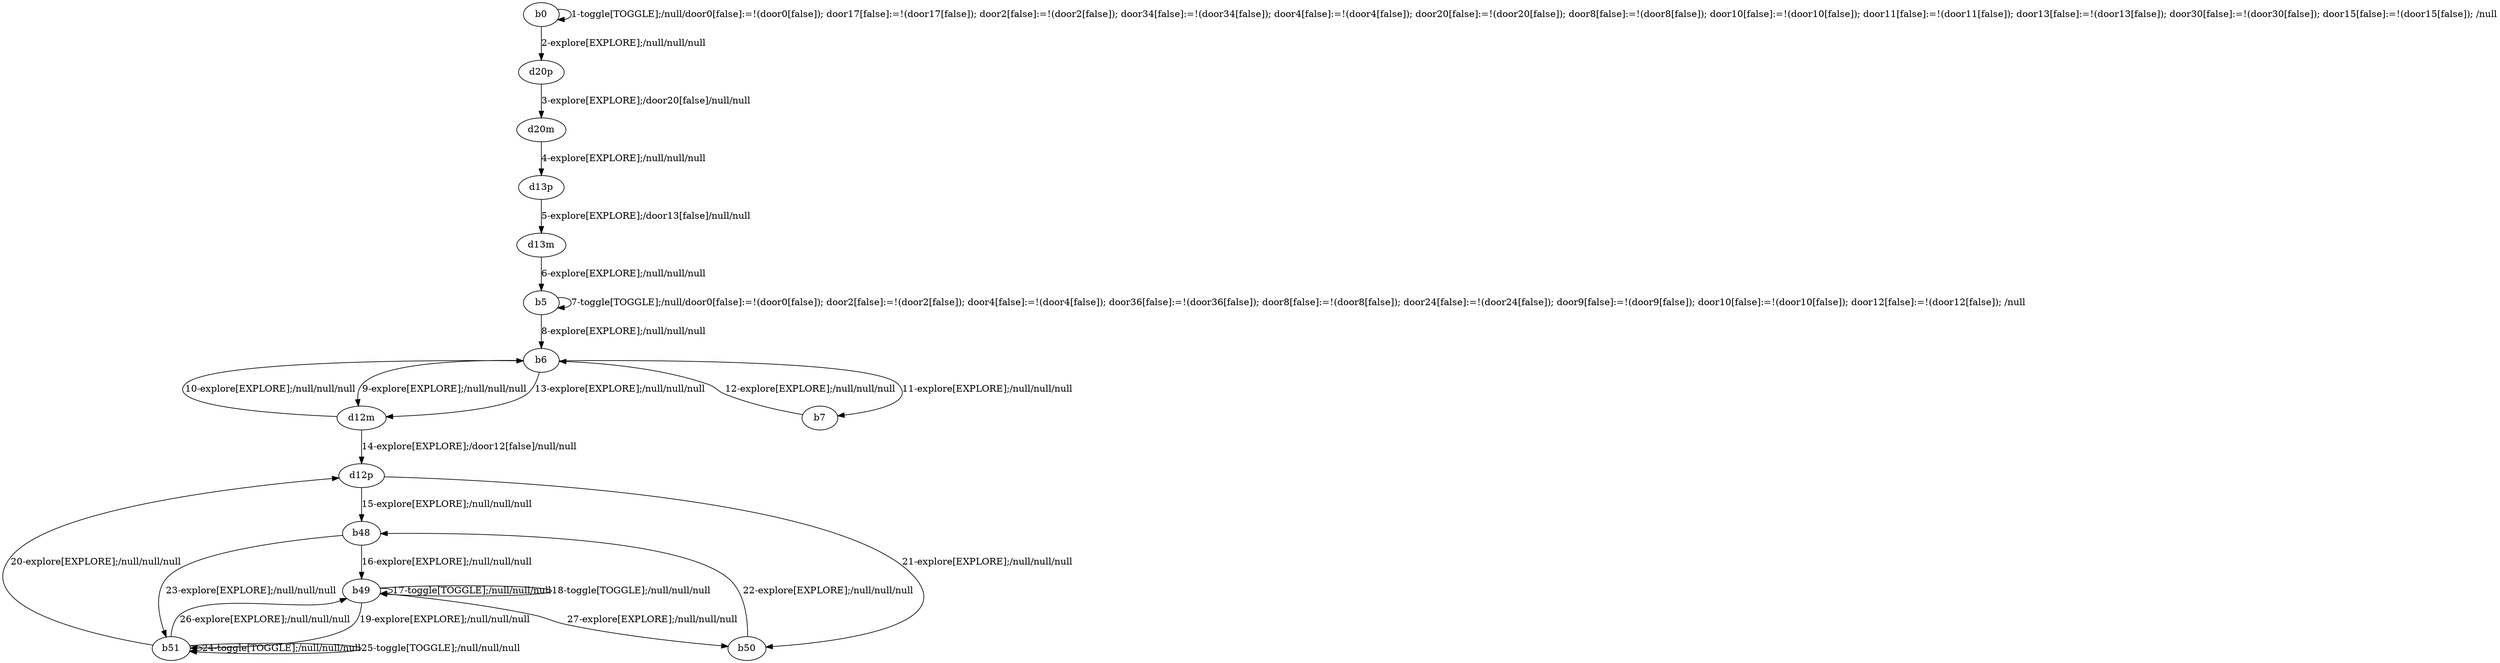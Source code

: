 # Total number of goals covered by this test: 2
# b49 --> b50
# b51 --> b49

digraph g {
"b0" -> "b0" [label = "1-toggle[TOGGLE];/null/door0[false]:=!(door0[false]); door17[false]:=!(door17[false]); door2[false]:=!(door2[false]); door34[false]:=!(door34[false]); door4[false]:=!(door4[false]); door20[false]:=!(door20[false]); door8[false]:=!(door8[false]); door10[false]:=!(door10[false]); door11[false]:=!(door11[false]); door13[false]:=!(door13[false]); door30[false]:=!(door30[false]); door15[false]:=!(door15[false]); /null"];
"b0" -> "d20p" [label = "2-explore[EXPLORE];/null/null/null"];
"d20p" -> "d20m" [label = "3-explore[EXPLORE];/door20[false]/null/null"];
"d20m" -> "d13p" [label = "4-explore[EXPLORE];/null/null/null"];
"d13p" -> "d13m" [label = "5-explore[EXPLORE];/door13[false]/null/null"];
"d13m" -> "b5" [label = "6-explore[EXPLORE];/null/null/null"];
"b5" -> "b5" [label = "7-toggle[TOGGLE];/null/door0[false]:=!(door0[false]); door2[false]:=!(door2[false]); door4[false]:=!(door4[false]); door36[false]:=!(door36[false]); door8[false]:=!(door8[false]); door24[false]:=!(door24[false]); door9[false]:=!(door9[false]); door10[false]:=!(door10[false]); door12[false]:=!(door12[false]); /null"];
"b5" -> "b6" [label = "8-explore[EXPLORE];/null/null/null"];
"b6" -> "d12m" [label = "9-explore[EXPLORE];/null/null/null"];
"d12m" -> "b6" [label = "10-explore[EXPLORE];/null/null/null"];
"b6" -> "b7" [label = "11-explore[EXPLORE];/null/null/null"];
"b7" -> "b6" [label = "12-explore[EXPLORE];/null/null/null"];
"b6" -> "d12m" [label = "13-explore[EXPLORE];/null/null/null"];
"d12m" -> "d12p" [label = "14-explore[EXPLORE];/door12[false]/null/null"];
"d12p" -> "b48" [label = "15-explore[EXPLORE];/null/null/null"];
"b48" -> "b49" [label = "16-explore[EXPLORE];/null/null/null"];
"b49" -> "b49" [label = "17-toggle[TOGGLE];/null/null/null"];
"b49" -> "b49" [label = "18-toggle[TOGGLE];/null/null/null"];
"b49" -> "b51" [label = "19-explore[EXPLORE];/null/null/null"];
"b51" -> "d12p" [label = "20-explore[EXPLORE];/null/null/null"];
"d12p" -> "b50" [label = "21-explore[EXPLORE];/null/null/null"];
"b50" -> "b48" [label = "22-explore[EXPLORE];/null/null/null"];
"b48" -> "b51" [label = "23-explore[EXPLORE];/null/null/null"];
"b51" -> "b51" [label = "24-toggle[TOGGLE];/null/null/null"];
"b51" -> "b51" [label = "25-toggle[TOGGLE];/null/null/null"];
"b51" -> "b49" [label = "26-explore[EXPLORE];/null/null/null"];
"b49" -> "b50" [label = "27-explore[EXPLORE];/null/null/null"];
}